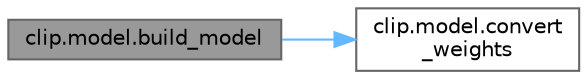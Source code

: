digraph "clip.model.build_model"
{
 // LATEX_PDF_SIZE
  bgcolor="transparent";
  edge [fontname=Helvetica,fontsize=10,labelfontname=Helvetica,labelfontsize=10];
  node [fontname=Helvetica,fontsize=10,shape=box,height=0.2,width=0.4];
  rankdir="LR";
  Node1 [id="Node000001",label="clip.model.build_model",height=0.2,width=0.4,color="gray40", fillcolor="grey60", style="filled", fontcolor="black",tooltip="@function build_model"];
  Node1 -> Node2 [id="edge1_Node000001_Node000002",color="steelblue1",style="solid",tooltip=" "];
  Node2 [id="Node000002",label="clip.model.convert\l_weights",height=0.2,width=0.4,color="grey40", fillcolor="white", style="filled",URL="$namespaceclip_1_1model.html#a6ef6a1b7a73984a4d445c8c95586a058",tooltip="@function convert_weights"];
}

